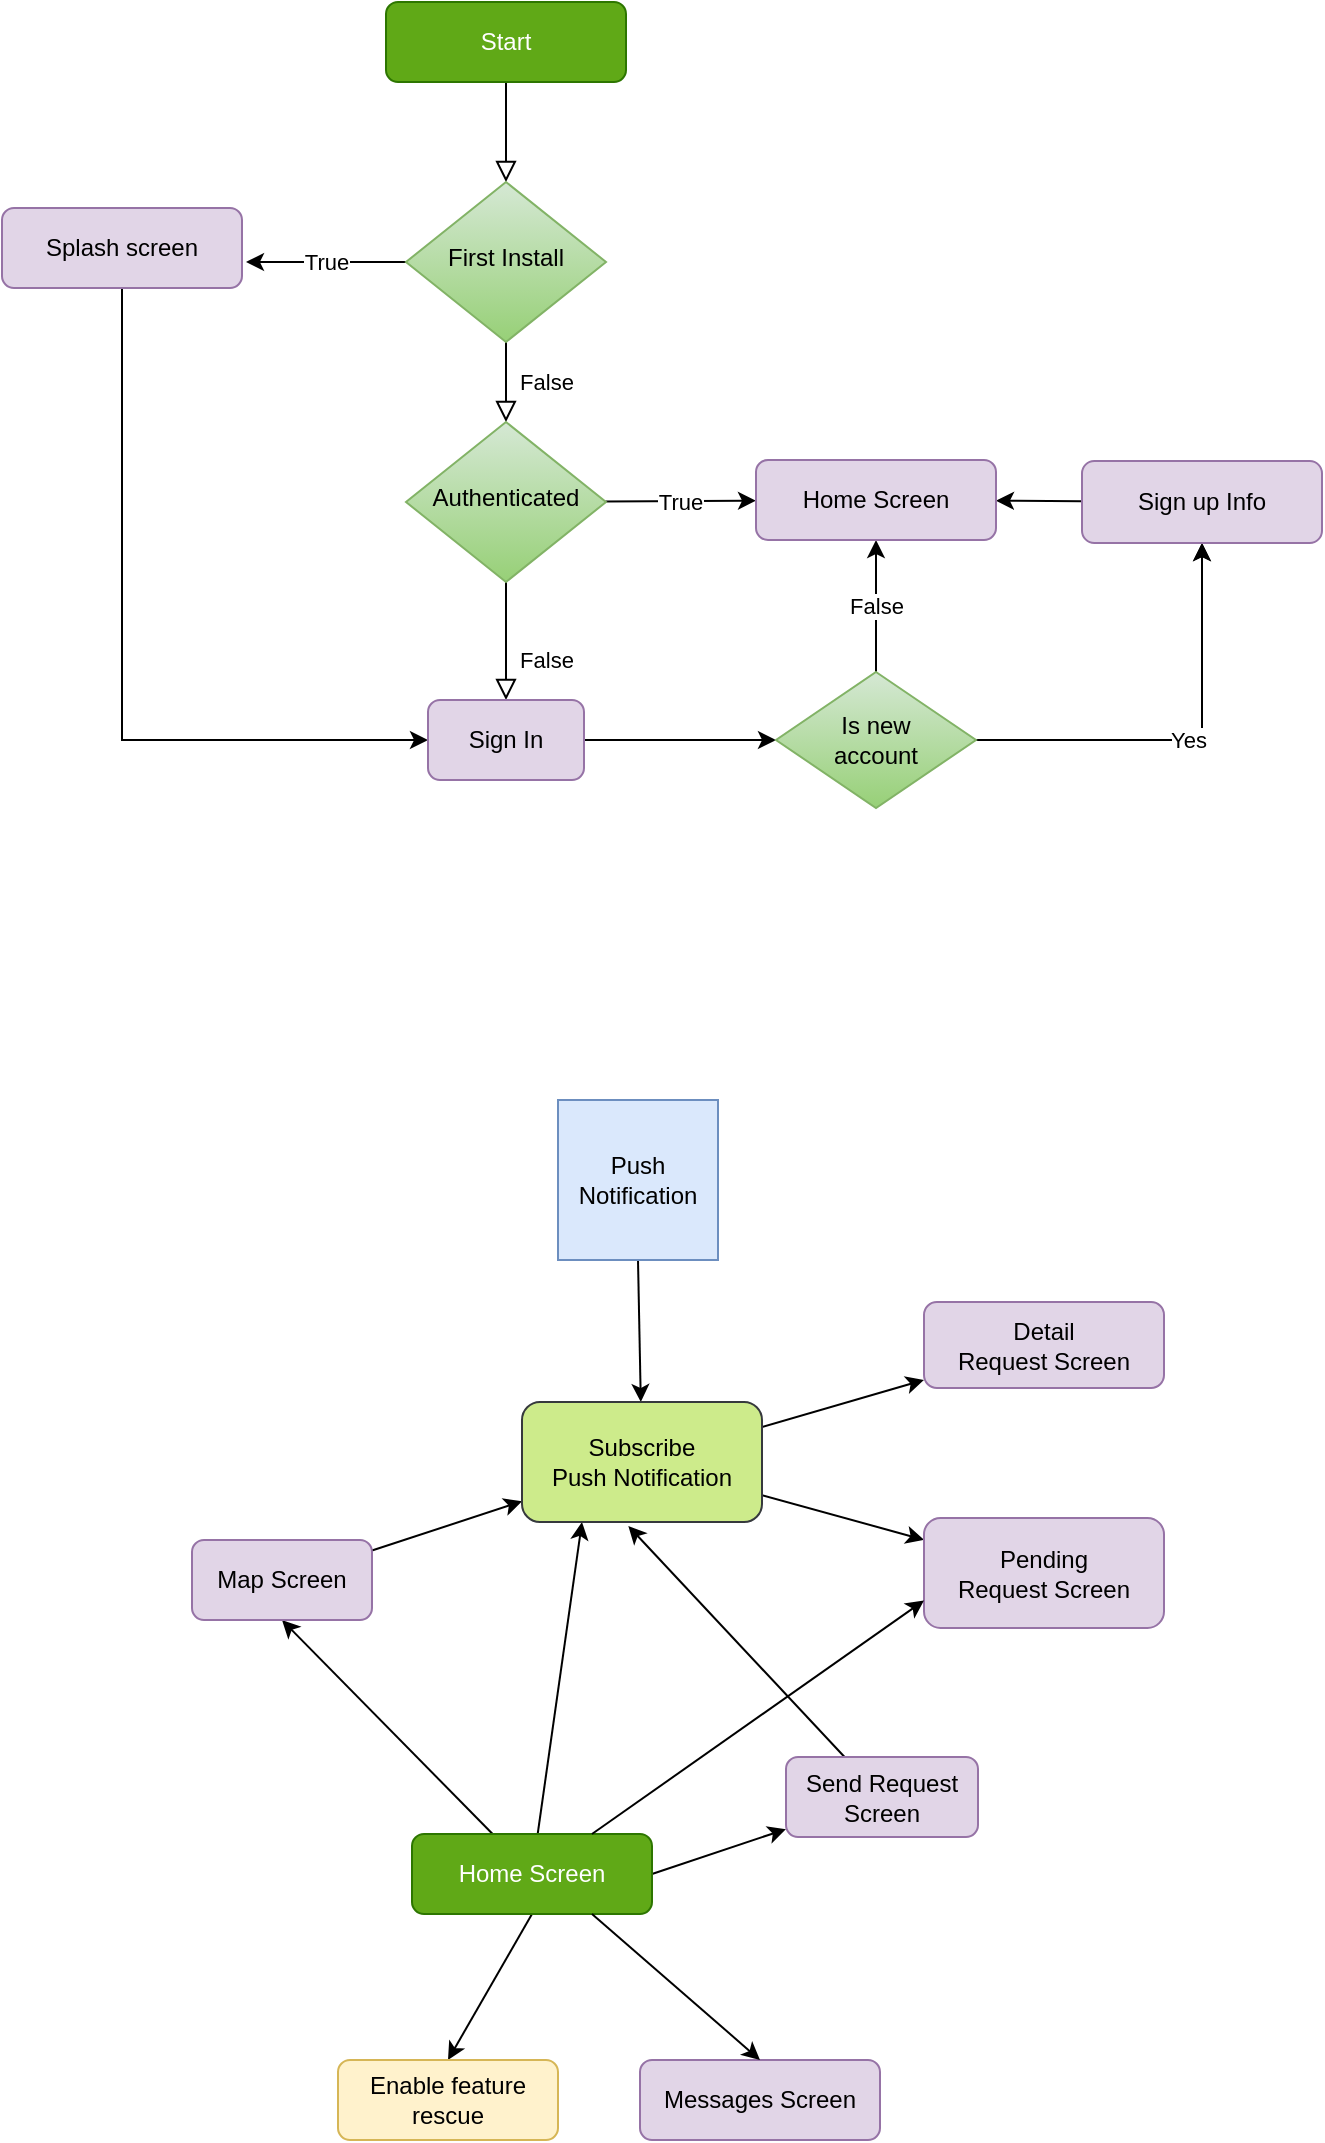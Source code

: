 <mxfile version="21.3.2" type="github">
  <diagram id="C5RBs43oDa-KdzZeNtuy" name="Page-1">
    <mxGraphModel dx="743" dy="1626" grid="0" gridSize="10" guides="1" tooltips="1" connect="1" arrows="1" fold="1" page="1" pageScale="1" pageWidth="827" pageHeight="1169" math="0" shadow="0">
      <root>
        <mxCell id="WIyWlLk6GJQsqaUBKTNV-0" />
        <mxCell id="WIyWlLk6GJQsqaUBKTNV-1" parent="WIyWlLk6GJQsqaUBKTNV-0" />
        <mxCell id="zglZyz7_IqWvCEogxd4c-15" value="" style="rounded=0;orthogonalLoop=1;jettySize=auto;html=1;entryX=0.5;entryY=1;entryDx=0;entryDy=0;" parent="WIyWlLk6GJQsqaUBKTNV-1" source="WIyWlLk6GJQsqaUBKTNV-12" target="zglZyz7_IqWvCEogxd4c-14" edge="1">
          <mxGeometry relative="1" as="geometry">
            <mxPoint x="235.529" y="294" as="targetPoint" />
          </mxGeometry>
        </mxCell>
        <mxCell id="zglZyz7_IqWvCEogxd4c-18" value="" style="rounded=0;orthogonalLoop=1;jettySize=auto;html=1;exitX=1;exitY=0.5;exitDx=0;exitDy=0;" parent="WIyWlLk6GJQsqaUBKTNV-1" source="WIyWlLk6GJQsqaUBKTNV-12" target="zglZyz7_IqWvCEogxd4c-17" edge="1">
          <mxGeometry relative="1" as="geometry" />
        </mxCell>
        <mxCell id="zglZyz7_IqWvCEogxd4c-21" value="" style="rounded=0;orthogonalLoop=1;jettySize=auto;html=1;entryX=0.5;entryY=0;entryDx=0;entryDy=0;exitX=0.5;exitY=1;exitDx=0;exitDy=0;" parent="WIyWlLk6GJQsqaUBKTNV-1" source="WIyWlLk6GJQsqaUBKTNV-12" target="zglZyz7_IqWvCEogxd4c-19" edge="1">
          <mxGeometry relative="1" as="geometry">
            <mxPoint x="632" y="294" as="targetPoint" />
          </mxGeometry>
        </mxCell>
        <mxCell id="ZnAaNo1HiWn4h6UHbDtW-41" value="" style="rounded=0;orthogonalLoop=1;jettySize=auto;html=1;entryX=0.25;entryY=1;entryDx=0;entryDy=0;" edge="1" parent="WIyWlLk6GJQsqaUBKTNV-1" source="WIyWlLk6GJQsqaUBKTNV-12" target="ZnAaNo1HiWn4h6UHbDtW-38">
          <mxGeometry relative="1" as="geometry">
            <mxPoint x="337" y="324" as="targetPoint" />
          </mxGeometry>
        </mxCell>
        <mxCell id="WIyWlLk6GJQsqaUBKTNV-12" value="Home Screen" style="rounded=1;whiteSpace=wrap;html=1;fontSize=12;glass=0;strokeWidth=1;shadow=0;fillColor=#60a917;strokeColor=#2D7600;fontColor=#ffffff;" parent="WIyWlLk6GJQsqaUBKTNV-1" vertex="1">
          <mxGeometry x="277" y="424" width="120" height="40" as="geometry" />
        </mxCell>
        <mxCell id="ZnAaNo1HiWn4h6UHbDtW-42" value="" style="rounded=0;orthogonalLoop=1;jettySize=auto;html=1;" edge="1" parent="WIyWlLk6GJQsqaUBKTNV-1" source="zglZyz7_IqWvCEogxd4c-14" target="ZnAaNo1HiWn4h6UHbDtW-38">
          <mxGeometry relative="1" as="geometry" />
        </mxCell>
        <mxCell id="zglZyz7_IqWvCEogxd4c-14" value="Map Screen" style="rounded=1;whiteSpace=wrap;html=1;glass=0;strokeWidth=1;shadow=0;fillColor=#e1d5e7;strokeColor=#9673a6;" parent="WIyWlLk6GJQsqaUBKTNV-1" vertex="1">
          <mxGeometry x="167" y="277" width="90" height="40" as="geometry" />
        </mxCell>
        <mxCell id="ZnAaNo1HiWn4h6UHbDtW-44" value="" style="rounded=0;orthogonalLoop=1;jettySize=auto;html=1;entryX=0.443;entryY=1.033;entryDx=0;entryDy=0;entryPerimeter=0;" edge="1" parent="WIyWlLk6GJQsqaUBKTNV-1" source="zglZyz7_IqWvCEogxd4c-17" target="ZnAaNo1HiWn4h6UHbDtW-38">
          <mxGeometry relative="1" as="geometry">
            <mxPoint x="409" y="277" as="targetPoint" />
          </mxGeometry>
        </mxCell>
        <mxCell id="zglZyz7_IqWvCEogxd4c-17" value="Send Request Screen" style="rounded=1;whiteSpace=wrap;html=1;fillColor=#e1d5e7;strokeColor=#9673a6;" parent="WIyWlLk6GJQsqaUBKTNV-1" vertex="1">
          <mxGeometry x="464" y="385.5" width="96" height="40" as="geometry" />
        </mxCell>
        <mxCell id="zglZyz7_IqWvCEogxd4c-19" value="Enable feature rescue" style="rounded=1;whiteSpace=wrap;html=1;fillColor=#fff2cc;strokeColor=#d6b656;" parent="WIyWlLk6GJQsqaUBKTNV-1" vertex="1">
          <mxGeometry x="240" y="537" width="110" height="40" as="geometry" />
        </mxCell>
        <mxCell id="zglZyz7_IqWvCEogxd4c-22" value="Messages Screen" style="rounded=1;whiteSpace=wrap;html=1;fillColor=#e1d5e7;strokeColor=#9673a6;" parent="WIyWlLk6GJQsqaUBKTNV-1" vertex="1">
          <mxGeometry x="391" y="537" width="120" height="40" as="geometry" />
        </mxCell>
        <mxCell id="zglZyz7_IqWvCEogxd4c-23" value="" style="endArrow=classic;html=1;rounded=0;entryX=0.5;entryY=0;entryDx=0;entryDy=0;exitX=0.75;exitY=1;exitDx=0;exitDy=0;" parent="WIyWlLk6GJQsqaUBKTNV-1" source="WIyWlLk6GJQsqaUBKTNV-12" target="zglZyz7_IqWvCEogxd4c-22" edge="1">
          <mxGeometry width="50" height="50" relative="1" as="geometry">
            <mxPoint x="90" y="282" as="sourcePoint" />
            <mxPoint x="317" y="384" as="targetPoint" />
          </mxGeometry>
        </mxCell>
        <mxCell id="ZnAaNo1HiWn4h6UHbDtW-39" value="" style="rounded=0;orthogonalLoop=1;jettySize=auto;html=1;exitX=0.5;exitY=1;exitDx=0;exitDy=0;" edge="1" parent="WIyWlLk6GJQsqaUBKTNV-1" source="zglZyz7_IqWvCEogxd4c-24" target="ZnAaNo1HiWn4h6UHbDtW-38">
          <mxGeometry relative="1" as="geometry" />
        </mxCell>
        <mxCell id="zglZyz7_IqWvCEogxd4c-24" value="Push Notification" style="whiteSpace=wrap;html=1;aspect=fixed;fillColor=#dae8fc;strokeColor=#6c8ebf;" parent="WIyWlLk6GJQsqaUBKTNV-1" vertex="1">
          <mxGeometry x="350" y="57" width="80" height="80" as="geometry" />
        </mxCell>
        <mxCell id="ZnAaNo1HiWn4h6UHbDtW-37" value="Detail &lt;br&gt;Request Screen" style="rounded=1;whiteSpace=wrap;html=1;fillColor=#e1d5e7;strokeColor=#9673a6;" vertex="1" parent="WIyWlLk6GJQsqaUBKTNV-1">
          <mxGeometry x="533" y="158" width="120" height="43" as="geometry" />
        </mxCell>
        <mxCell id="ZnAaNo1HiWn4h6UHbDtW-47" value="" style="rounded=0;orthogonalLoop=1;jettySize=auto;html=1;" edge="1" parent="WIyWlLk6GJQsqaUBKTNV-1" source="ZnAaNo1HiWn4h6UHbDtW-38" target="ZnAaNo1HiWn4h6UHbDtW-37">
          <mxGeometry relative="1" as="geometry" />
        </mxCell>
        <mxCell id="ZnAaNo1HiWn4h6UHbDtW-48" value="" style="rounded=0;orthogonalLoop=1;jettySize=auto;html=1;" edge="1" parent="WIyWlLk6GJQsqaUBKTNV-1" source="ZnAaNo1HiWn4h6UHbDtW-38" target="ZnAaNo1HiWn4h6UHbDtW-46">
          <mxGeometry relative="1" as="geometry" />
        </mxCell>
        <mxCell id="ZnAaNo1HiWn4h6UHbDtW-38" value="Subscribe&lt;br&gt;Push Notification" style="rounded=1;whiteSpace=wrap;html=1;fillColor=#cdeb8b;strokeColor=#36393d;" vertex="1" parent="WIyWlLk6GJQsqaUBKTNV-1">
          <mxGeometry x="332" y="208" width="120" height="60" as="geometry" />
        </mxCell>
        <mxCell id="ZnAaNo1HiWn4h6UHbDtW-46" value="Pending&lt;br&gt;Request Screen" style="rounded=1;whiteSpace=wrap;html=1;fillColor=#e1d5e7;strokeColor=#9673a6;" vertex="1" parent="WIyWlLk6GJQsqaUBKTNV-1">
          <mxGeometry x="533" y="266" width="120" height="55" as="geometry" />
        </mxCell>
        <mxCell id="ZnAaNo1HiWn4h6UHbDtW-49" value="" style="endArrow=classic;html=1;rounded=0;exitX=0.75;exitY=0;exitDx=0;exitDy=0;entryX=0;entryY=0.75;entryDx=0;entryDy=0;" edge="1" parent="WIyWlLk6GJQsqaUBKTNV-1" source="WIyWlLk6GJQsqaUBKTNV-12" target="ZnAaNo1HiWn4h6UHbDtW-46">
          <mxGeometry width="50" height="50" relative="1" as="geometry">
            <mxPoint x="380" y="462" as="sourcePoint" />
            <mxPoint x="430" y="412" as="targetPoint" />
          </mxGeometry>
        </mxCell>
        <mxCell id="ZnAaNo1HiWn4h6UHbDtW-51" value="" style="rounded=0;html=1;jettySize=auto;orthogonalLoop=1;fontSize=11;endArrow=block;endFill=0;endSize=8;strokeWidth=1;shadow=0;labelBackgroundColor=none;edgeStyle=orthogonalEdgeStyle;" edge="1" parent="WIyWlLk6GJQsqaUBKTNV-1" source="ZnAaNo1HiWn4h6UHbDtW-52" target="ZnAaNo1HiWn4h6UHbDtW-55">
          <mxGeometry relative="1" as="geometry" />
        </mxCell>
        <mxCell id="ZnAaNo1HiWn4h6UHbDtW-52" value="Start" style="rounded=1;whiteSpace=wrap;html=1;fontSize=12;glass=0;strokeWidth=1;shadow=0;fillColor=#60a917;strokeColor=#2D7600;fontColor=#ffffff;" vertex="1" parent="WIyWlLk6GJQsqaUBKTNV-1">
          <mxGeometry x="264" y="-492" width="120" height="40" as="geometry" />
        </mxCell>
        <mxCell id="ZnAaNo1HiWn4h6UHbDtW-53" value="False" style="rounded=0;html=1;jettySize=auto;orthogonalLoop=1;fontSize=11;endArrow=block;endFill=0;endSize=8;strokeWidth=1;shadow=0;labelBackgroundColor=none;edgeStyle=orthogonalEdgeStyle;" edge="1" parent="WIyWlLk6GJQsqaUBKTNV-1" source="ZnAaNo1HiWn4h6UHbDtW-55" target="ZnAaNo1HiWn4h6UHbDtW-60">
          <mxGeometry y="20" relative="1" as="geometry">
            <mxPoint as="offset" />
          </mxGeometry>
        </mxCell>
        <mxCell id="ZnAaNo1HiWn4h6UHbDtW-54" value="True" style="edgeStyle=orthogonalEdgeStyle;rounded=0;orthogonalLoop=1;jettySize=auto;html=1;" edge="1" parent="WIyWlLk6GJQsqaUBKTNV-1" source="ZnAaNo1HiWn4h6UHbDtW-55">
          <mxGeometry relative="1" as="geometry">
            <mxPoint x="194" y="-362" as="targetPoint" />
          </mxGeometry>
        </mxCell>
        <mxCell id="ZnAaNo1HiWn4h6UHbDtW-55" value="First Install" style="rhombus;whiteSpace=wrap;html=1;shadow=0;fontFamily=Helvetica;fontSize=12;align=center;strokeWidth=1;spacing=6;spacingTop=-4;fillColor=#d5e8d4;gradientColor=#97d077;strokeColor=#82b366;" vertex="1" parent="WIyWlLk6GJQsqaUBKTNV-1">
          <mxGeometry x="274" y="-402" width="100" height="80" as="geometry" />
        </mxCell>
        <mxCell id="ZnAaNo1HiWn4h6UHbDtW-56" value="" style="rounded=0;orthogonalLoop=1;jettySize=auto;html=1;entryX=0;entryY=0.5;entryDx=0;entryDy=0;edgeStyle=orthogonalEdgeStyle;exitX=0.5;exitY=1;exitDx=0;exitDy=0;" edge="1" parent="WIyWlLk6GJQsqaUBKTNV-1" source="ZnAaNo1HiWn4h6UHbDtW-57" target="ZnAaNo1HiWn4h6UHbDtW-62">
          <mxGeometry relative="1" as="geometry">
            <mxPoint x="132" y="-249" as="targetPoint" />
          </mxGeometry>
        </mxCell>
        <mxCell id="ZnAaNo1HiWn4h6UHbDtW-57" value="Splash screen" style="rounded=1;whiteSpace=wrap;html=1;fontSize=12;glass=0;strokeWidth=1;shadow=0;fillColor=#e1d5e7;strokeColor=#9673a6;" vertex="1" parent="WIyWlLk6GJQsqaUBKTNV-1">
          <mxGeometry x="72" y="-389" width="120" height="40" as="geometry" />
        </mxCell>
        <mxCell id="ZnAaNo1HiWn4h6UHbDtW-58" value="False" style="rounded=0;html=1;jettySize=auto;orthogonalLoop=1;fontSize=11;endArrow=block;endFill=0;endSize=8;strokeWidth=1;shadow=0;labelBackgroundColor=none;edgeStyle=orthogonalEdgeStyle;" edge="1" parent="WIyWlLk6GJQsqaUBKTNV-1" source="ZnAaNo1HiWn4h6UHbDtW-60" target="ZnAaNo1HiWn4h6UHbDtW-62">
          <mxGeometry x="0.322" y="20" relative="1" as="geometry">
            <mxPoint as="offset" />
          </mxGeometry>
        </mxCell>
        <mxCell id="ZnAaNo1HiWn4h6UHbDtW-59" value="True" style="rounded=0;orthogonalLoop=1;jettySize=auto;html=1;" edge="1" parent="WIyWlLk6GJQsqaUBKTNV-1" source="ZnAaNo1HiWn4h6UHbDtW-60" target="ZnAaNo1HiWn4h6UHbDtW-69">
          <mxGeometry relative="1" as="geometry" />
        </mxCell>
        <mxCell id="ZnAaNo1HiWn4h6UHbDtW-60" value="Authenticated" style="rhombus;whiteSpace=wrap;html=1;shadow=0;fontFamily=Helvetica;fontSize=12;align=center;strokeWidth=1;spacing=6;spacingTop=-4;fillColor=#d5e8d4;gradientColor=#97d077;strokeColor=#82b366;" vertex="1" parent="WIyWlLk6GJQsqaUBKTNV-1">
          <mxGeometry x="274" y="-282" width="100" height="80" as="geometry" />
        </mxCell>
        <mxCell id="ZnAaNo1HiWn4h6UHbDtW-61" value="" style="rounded=0;orthogonalLoop=1;jettySize=auto;html=1;entryX=0;entryY=0.5;entryDx=0;entryDy=0;exitX=1;exitY=0.5;exitDx=0;exitDy=0;edgeStyle=orthogonalEdgeStyle;" edge="1" parent="WIyWlLk6GJQsqaUBKTNV-1" source="ZnAaNo1HiWn4h6UHbDtW-62" target="ZnAaNo1HiWn4h6UHbDtW-66">
          <mxGeometry relative="1" as="geometry">
            <mxPoint x="412" y="-87" as="sourcePoint" />
          </mxGeometry>
        </mxCell>
        <mxCell id="ZnAaNo1HiWn4h6UHbDtW-62" value="Sign In" style="rounded=1;whiteSpace=wrap;html=1;fontSize=12;glass=0;strokeWidth=1;shadow=0;fillColor=#e1d5e7;strokeColor=#9673a6;" vertex="1" parent="WIyWlLk6GJQsqaUBKTNV-1">
          <mxGeometry x="285" y="-143" width="78" height="40" as="geometry" />
        </mxCell>
        <mxCell id="ZnAaNo1HiWn4h6UHbDtW-63" value="" style="edgeStyle=orthogonalEdgeStyle;rounded=0;orthogonalLoop=1;jettySize=auto;html=1;" edge="1" parent="WIyWlLk6GJQsqaUBKTNV-1" source="ZnAaNo1HiWn4h6UHbDtW-66" target="ZnAaNo1HiWn4h6UHbDtW-68">
          <mxGeometry relative="1" as="geometry" />
        </mxCell>
        <mxCell id="ZnAaNo1HiWn4h6UHbDtW-64" value="Yes" style="edgeStyle=orthogonalEdgeStyle;rounded=0;orthogonalLoop=1;jettySize=auto;html=1;" edge="1" parent="WIyWlLk6GJQsqaUBKTNV-1" source="ZnAaNo1HiWn4h6UHbDtW-66" target="ZnAaNo1HiWn4h6UHbDtW-68">
          <mxGeometry relative="1" as="geometry" />
        </mxCell>
        <mxCell id="ZnAaNo1HiWn4h6UHbDtW-65" value="False" style="edgeStyle=orthogonalEdgeStyle;rounded=0;orthogonalLoop=1;jettySize=auto;html=1;" edge="1" parent="WIyWlLk6GJQsqaUBKTNV-1" source="ZnAaNo1HiWn4h6UHbDtW-66" target="ZnAaNo1HiWn4h6UHbDtW-69">
          <mxGeometry relative="1" as="geometry" />
        </mxCell>
        <mxCell id="ZnAaNo1HiWn4h6UHbDtW-66" value="Is new&lt;br&gt;account" style="rhombus;whiteSpace=wrap;html=1;fillColor=#d5e8d4;strokeColor=#82b366;gradientColor=#97d077;" vertex="1" parent="WIyWlLk6GJQsqaUBKTNV-1">
          <mxGeometry x="459" y="-157" width="100" height="68" as="geometry" />
        </mxCell>
        <mxCell id="ZnAaNo1HiWn4h6UHbDtW-67" value="" style="rounded=0;orthogonalLoop=1;jettySize=auto;html=1;" edge="1" parent="WIyWlLk6GJQsqaUBKTNV-1" source="ZnAaNo1HiWn4h6UHbDtW-68" target="ZnAaNo1HiWn4h6UHbDtW-69">
          <mxGeometry relative="1" as="geometry" />
        </mxCell>
        <mxCell id="ZnAaNo1HiWn4h6UHbDtW-68" value="Sign up Info" style="rounded=1;whiteSpace=wrap;html=1;fillColor=#e1d5e7;strokeColor=#9673a6;" vertex="1" parent="WIyWlLk6GJQsqaUBKTNV-1">
          <mxGeometry x="612" y="-262.5" width="120" height="41" as="geometry" />
        </mxCell>
        <mxCell id="ZnAaNo1HiWn4h6UHbDtW-69" value="Home Screen" style="rounded=1;whiteSpace=wrap;html=1;fontSize=12;glass=0;strokeWidth=1;shadow=0;fillColor=#e1d5e7;strokeColor=#9673a6;" vertex="1" parent="WIyWlLk6GJQsqaUBKTNV-1">
          <mxGeometry x="449" y="-263" width="120" height="40" as="geometry" />
        </mxCell>
      </root>
    </mxGraphModel>
  </diagram>
</mxfile>
